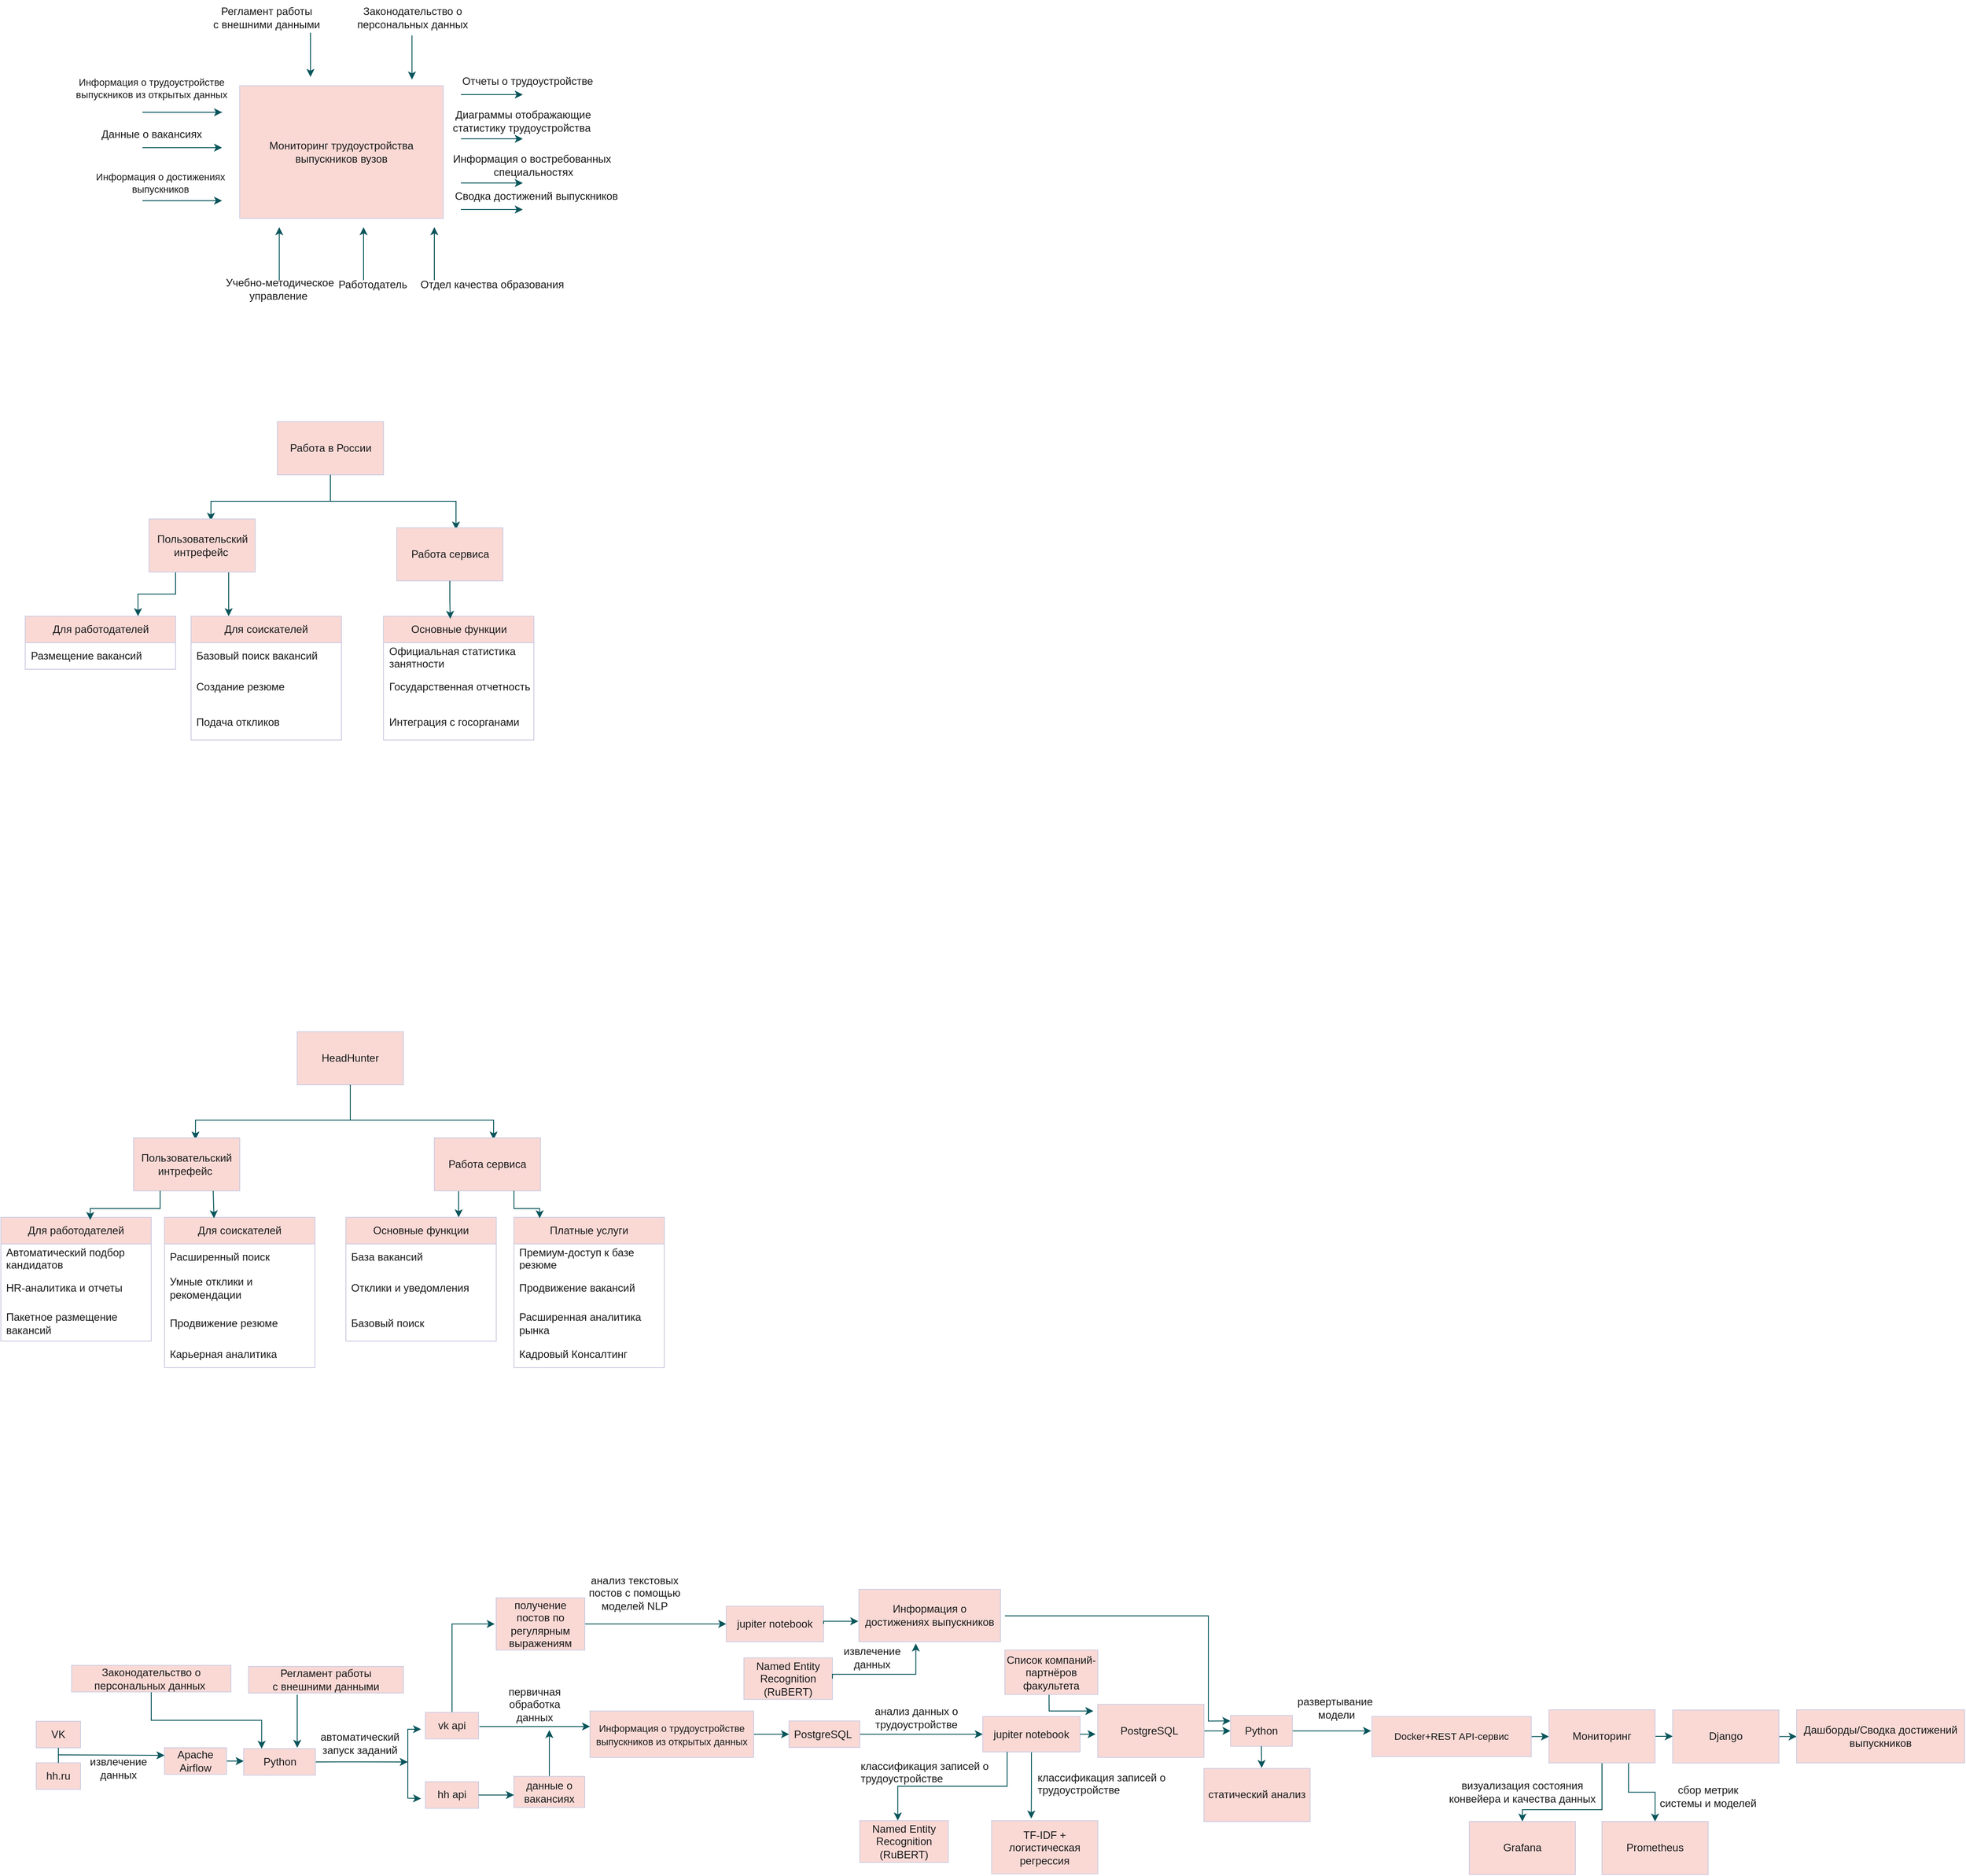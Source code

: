 <mxfile version="28.2.8">
  <diagram name="Страница — 1" id="dv0NK55W7ZsjXpyWqJk3">
    <mxGraphModel dx="2377" dy="1313" grid="1" gridSize="10" guides="1" tooltips="1" connect="1" arrows="1" fold="1" page="1" pageScale="1" pageWidth="1169" pageHeight="827" background="none" math="0" shadow="0">
      <root>
        <mxCell id="0" />
        <mxCell id="1" parent="0" />
        <mxCell id="zflB7PTUnPN3DkV5g48B-1" value="Мониторинг трудоустройства выпускников вузов" style="rounded=0;whiteSpace=wrap;html=1;labelBackgroundColor=none;fillColor=#FAD9D5;strokeColor=#D0CEE2;fontColor=#1A1A1A;" parent="1" vertex="1">
          <mxGeometry x="290" y="380" width="230" height="150" as="geometry" />
        </mxCell>
        <mxCell id="zflB7PTUnPN3DkV5g48B-2" value="" style="endArrow=classic;html=1;rounded=0;labelBackgroundColor=none;strokeColor=#09555B;fontColor=default;" parent="1" edge="1">
          <mxGeometry width="50" height="50" relative="1" as="geometry">
            <mxPoint x="270" y="410" as="sourcePoint" />
            <mxPoint x="270" y="410" as="targetPoint" />
            <Array as="points">
              <mxPoint x="180" y="410" />
              <mxPoint x="220" y="410" />
              <mxPoint x="270" y="410" />
            </Array>
          </mxGeometry>
        </mxCell>
        <mxCell id="zflB7PTUnPN3DkV5g48B-6" value="Информация о трудоустройстве &lt;br&gt;выпускников из открытых данных" style="edgeLabel;html=1;align=center;verticalAlign=middle;resizable=0;points=[];labelBackgroundColor=none;fontColor=#1A1A1A;" parent="zflB7PTUnPN3DkV5g48B-2" vertex="1" connectable="0">
          <mxGeometry x="0.4" y="2" relative="1" as="geometry">
            <mxPoint x="-26" y="-25" as="offset" />
          </mxGeometry>
        </mxCell>
        <mxCell id="zflB7PTUnPN3DkV5g48B-5" value="" style="endArrow=classic;html=1;rounded=0;labelBackgroundColor=none;strokeColor=#09555B;fontColor=default;" parent="1" edge="1">
          <mxGeometry width="50" height="50" relative="1" as="geometry">
            <mxPoint x="180" y="450" as="sourcePoint" />
            <mxPoint x="270" y="450" as="targetPoint" />
          </mxGeometry>
        </mxCell>
        <mxCell id="zflB7PTUnPN3DkV5g48B-7" value="Данные о вакансиях" style="text;html=1;align=center;verticalAlign=middle;resizable=0;points=[];autosize=1;strokeColor=none;fillColor=none;labelBackgroundColor=none;fontColor=#1A1A1A;" parent="1" vertex="1">
          <mxGeometry x="120" y="420" width="140" height="30" as="geometry" />
        </mxCell>
        <mxCell id="zflB7PTUnPN3DkV5g48B-8" value="" style="endArrow=classic;html=1;rounded=0;labelBackgroundColor=none;strokeColor=#09555B;fontColor=default;" parent="1" edge="1">
          <mxGeometry width="50" height="50" relative="1" as="geometry">
            <mxPoint x="180" y="510" as="sourcePoint" />
            <mxPoint x="270" y="510" as="targetPoint" />
            <Array as="points">
              <mxPoint x="240" y="510" />
            </Array>
          </mxGeometry>
        </mxCell>
        <mxCell id="zflB7PTUnPN3DkV5g48B-9" value="Информация о достижениях &lt;br&gt;выпускников" style="edgeLabel;html=1;align=center;verticalAlign=middle;resizable=0;points=[];labelBackgroundColor=none;fontColor=#1A1A1A;" parent="zflB7PTUnPN3DkV5g48B-8" vertex="1" connectable="0">
          <mxGeometry x="-0.517" relative="1" as="geometry">
            <mxPoint x="-2" y="-20" as="offset" />
          </mxGeometry>
        </mxCell>
        <mxCell id="zflB7PTUnPN3DkV5g48B-10" value="" style="endArrow=classic;html=1;rounded=0;labelBackgroundColor=none;strokeColor=#09555B;fontColor=default;" parent="1" edge="1">
          <mxGeometry width="50" height="50" relative="1" as="geometry">
            <mxPoint x="370" y="320" as="sourcePoint" />
            <mxPoint x="370" y="370" as="targetPoint" />
          </mxGeometry>
        </mxCell>
        <mxCell id="zflB7PTUnPN3DkV5g48B-11" value="Регламент работы &lt;br&gt;с внешними данными" style="text;html=1;align=center;verticalAlign=middle;resizable=0;points=[];autosize=1;strokeColor=none;fillColor=none;labelBackgroundColor=none;fontColor=#1A1A1A;" parent="1" vertex="1">
          <mxGeometry x="250" y="283" width="140" height="40" as="geometry" />
        </mxCell>
        <mxCell id="zflB7PTUnPN3DkV5g48B-12" value="" style="endArrow=classic;html=1;rounded=0;labelBackgroundColor=none;strokeColor=#09555B;fontColor=default;" parent="1" edge="1">
          <mxGeometry width="50" height="50" relative="1" as="geometry">
            <mxPoint x="484.71" y="323" as="sourcePoint" />
            <mxPoint x="484.71" y="373" as="targetPoint" />
          </mxGeometry>
        </mxCell>
        <mxCell id="zflB7PTUnPN3DkV5g48B-13" value="Законодательство о &lt;br&gt;персональных данных" style="text;html=1;align=center;verticalAlign=middle;resizable=0;points=[];autosize=1;strokeColor=none;fillColor=none;labelBackgroundColor=none;fontColor=#1A1A1A;" parent="1" vertex="1">
          <mxGeometry x="410" y="283" width="150" height="40" as="geometry" />
        </mxCell>
        <mxCell id="zflB7PTUnPN3DkV5g48B-15" value="Отчеты о трудоустройстве" style="text;html=1;align=center;verticalAlign=middle;resizable=0;points=[];autosize=1;strokeColor=none;fillColor=none;labelBackgroundColor=none;fontColor=#1A1A1A;" parent="1" vertex="1">
          <mxGeometry x="530" y="360" width="170" height="30" as="geometry" />
        </mxCell>
        <mxCell id="zflB7PTUnPN3DkV5g48B-16" value="" style="endArrow=classic;html=1;rounded=0;labelBackgroundColor=none;strokeColor=#09555B;fontColor=default;" parent="1" edge="1">
          <mxGeometry width="50" height="50" relative="1" as="geometry">
            <mxPoint x="540" y="440" as="sourcePoint" />
            <mxPoint x="610" y="440" as="targetPoint" />
          </mxGeometry>
        </mxCell>
        <mxCell id="zflB7PTUnPN3DkV5g48B-18" value="" style="endArrow=classic;html=1;rounded=0;labelBackgroundColor=none;strokeColor=#09555B;fontColor=default;" parent="1" edge="1">
          <mxGeometry width="50" height="50" relative="1" as="geometry">
            <mxPoint x="540" y="390" as="sourcePoint" />
            <mxPoint x="610" y="390" as="targetPoint" />
          </mxGeometry>
        </mxCell>
        <mxCell id="zflB7PTUnPN3DkV5g48B-17" value="Диаграммы отображающие &lt;br&gt;статистику трудоустройства&amp;nbsp;" style="text;html=1;align=center;verticalAlign=middle;resizable=0;points=[];autosize=1;strokeColor=none;fillColor=none;labelBackgroundColor=none;fontColor=#1A1A1A;" parent="1" vertex="1">
          <mxGeometry x="520" y="400" width="180" height="40" as="geometry" />
        </mxCell>
        <mxCell id="zflB7PTUnPN3DkV5g48B-19" value="" style="endArrow=classic;html=1;rounded=0;labelBackgroundColor=none;strokeColor=#09555B;fontColor=default;" parent="1" edge="1">
          <mxGeometry width="50" height="50" relative="1" as="geometry">
            <mxPoint x="540" y="490" as="sourcePoint" />
            <mxPoint x="610" y="490" as="targetPoint" />
          </mxGeometry>
        </mxCell>
        <mxCell id="zflB7PTUnPN3DkV5g48B-20" value="Информация о востребованных&lt;br&gt;&amp;nbsp;специальностях" style="text;html=1;align=center;verticalAlign=middle;resizable=0;points=[];autosize=1;strokeColor=none;fillColor=none;labelBackgroundColor=none;fontColor=#1A1A1A;" parent="1" vertex="1">
          <mxGeometry x="520" y="450" width="200" height="40" as="geometry" />
        </mxCell>
        <mxCell id="zflB7PTUnPN3DkV5g48B-21" value="" style="endArrow=classic;html=1;rounded=0;labelBackgroundColor=none;strokeColor=#09555B;fontColor=default;" parent="1" edge="1">
          <mxGeometry width="50" height="50" relative="1" as="geometry">
            <mxPoint x="540" y="520" as="sourcePoint" />
            <mxPoint x="610" y="520" as="targetPoint" />
          </mxGeometry>
        </mxCell>
        <mxCell id="zflB7PTUnPN3DkV5g48B-22" value="Сводка достижений выпускников" style="text;html=1;align=center;verticalAlign=middle;resizable=0;points=[];autosize=1;strokeColor=none;fillColor=none;labelBackgroundColor=none;fontColor=#1A1A1A;" parent="1" vertex="1">
          <mxGeometry x="520" y="490" width="210" height="30" as="geometry" />
        </mxCell>
        <mxCell id="zflB7PTUnPN3DkV5g48B-23" value="" style="endArrow=classic;html=1;rounded=0;labelBackgroundColor=none;strokeColor=#09555B;fontColor=default;" parent="1" edge="1">
          <mxGeometry width="50" height="50" relative="1" as="geometry">
            <mxPoint x="430" y="600" as="sourcePoint" />
            <mxPoint x="430" y="540" as="targetPoint" />
            <Array as="points">
              <mxPoint x="430" y="570" />
            </Array>
          </mxGeometry>
        </mxCell>
        <mxCell id="zflB7PTUnPN3DkV5g48B-24" value="Работодатель" style="text;html=1;align=center;verticalAlign=middle;resizable=0;points=[];autosize=1;strokeColor=none;fillColor=none;labelBackgroundColor=none;fontColor=#1A1A1A;" parent="1" vertex="1">
          <mxGeometry x="390" y="590" width="100" height="30" as="geometry" />
        </mxCell>
        <mxCell id="zflB7PTUnPN3DkV5g48B-25" value="" style="endArrow=classic;html=1;rounded=0;labelBackgroundColor=none;strokeColor=#09555B;fontColor=default;" parent="1" edge="1">
          <mxGeometry width="50" height="50" relative="1" as="geometry">
            <mxPoint x="510" y="600" as="sourcePoint" />
            <mxPoint x="510" y="540" as="targetPoint" />
          </mxGeometry>
        </mxCell>
        <mxCell id="zflB7PTUnPN3DkV5g48B-26" value="Отдел качества образования" style="text;html=1;align=center;verticalAlign=middle;resizable=0;points=[];autosize=1;strokeColor=none;fillColor=none;labelBackgroundColor=none;fontColor=#1A1A1A;" parent="1" vertex="1">
          <mxGeometry x="480" y="590" width="190" height="30" as="geometry" />
        </mxCell>
        <mxCell id="zflB7PTUnPN3DkV5g48B-27" value="" style="endArrow=classic;html=1;rounded=0;labelBackgroundColor=none;strokeColor=#09555B;fontColor=default;" parent="1" edge="1">
          <mxGeometry width="50" height="50" relative="1" as="geometry">
            <mxPoint x="334.71" y="600" as="sourcePoint" />
            <mxPoint x="334.71" y="540" as="targetPoint" />
          </mxGeometry>
        </mxCell>
        <mxCell id="zflB7PTUnPN3DkV5g48B-28" value="Учебно-методическое&lt;div&gt;управление&amp;nbsp;&lt;/div&gt;" style="text;html=1;align=center;verticalAlign=middle;resizable=0;points=[];autosize=1;strokeColor=none;fillColor=none;labelBackgroundColor=none;fontColor=#1A1A1A;" parent="1" vertex="1">
          <mxGeometry x="260" y="590" width="150" height="40" as="geometry" />
        </mxCell>
        <mxCell id="79PI4yfKBzl1K8A4nozr-1" value="Работа в России" style="rounded=0;whiteSpace=wrap;html=1;labelBackgroundColor=none;fillColor=#FAD9D5;strokeColor=#D0CEE2;fontColor=#1A1A1A;" parent="1" vertex="1">
          <mxGeometry x="332.5" y="760" width="120" height="60" as="geometry" />
        </mxCell>
        <mxCell id="79PI4yfKBzl1K8A4nozr-2" value="" style="endArrow=none;html=1;rounded=0;entryX=0.5;entryY=1;entryDx=0;entryDy=0;labelBackgroundColor=none;strokeColor=#09555B;fontColor=default;" parent="1" target="79PI4yfKBzl1K8A4nozr-1" edge="1">
          <mxGeometry width="50" height="50" relative="1" as="geometry">
            <mxPoint x="392.5" y="850" as="sourcePoint" />
            <mxPoint x="392" y="840" as="targetPoint" />
          </mxGeometry>
        </mxCell>
        <mxCell id="79PI4yfKBzl1K8A4nozr-3" value="" style="endArrow=classic;html=1;rounded=0;entryX=0.558;entryY=0.033;entryDx=0;entryDy=0;entryPerimeter=0;labelBackgroundColor=none;strokeColor=#09555B;fontColor=default;" parent="1" target="79PI4yfKBzl1K8A4nozr-6" edge="1">
          <mxGeometry width="50" height="50" relative="1" as="geometry">
            <mxPoint x="397.5" y="850" as="sourcePoint" />
            <mxPoint x="467.5" y="900" as="targetPoint" />
            <Array as="points">
              <mxPoint x="534.5" y="850" />
            </Array>
          </mxGeometry>
        </mxCell>
        <mxCell id="79PI4yfKBzl1K8A4nozr-4" value="" style="endArrow=classic;html=1;rounded=0;entryX=0.583;entryY=0.033;entryDx=0;entryDy=0;entryPerimeter=0;labelBackgroundColor=none;strokeColor=#09555B;fontColor=default;" parent="1" target="79PI4yfKBzl1K8A4nozr-5" edge="1">
          <mxGeometry width="50" height="50" relative="1" as="geometry">
            <mxPoint x="397.5" y="850" as="sourcePoint" />
            <mxPoint x="317.5" y="900" as="targetPoint" />
            <Array as="points">
              <mxPoint x="257.5" y="850" />
            </Array>
          </mxGeometry>
        </mxCell>
        <mxCell id="79PI4yfKBzl1K8A4nozr-124" style="edgeStyle=orthogonalEdgeStyle;rounded=0;orthogonalLoop=1;jettySize=auto;html=1;exitX=0.75;exitY=1;exitDx=0;exitDy=0;entryX=0.25;entryY=0;entryDx=0;entryDy=0;labelBackgroundColor=none;strokeColor=#09555B;fontColor=default;" parent="1" source="79PI4yfKBzl1K8A4nozr-5" target="79PI4yfKBzl1K8A4nozr-114" edge="1">
          <mxGeometry relative="1" as="geometry" />
        </mxCell>
        <mxCell id="79PI4yfKBzl1K8A4nozr-125" style="edgeStyle=orthogonalEdgeStyle;rounded=0;orthogonalLoop=1;jettySize=auto;html=1;exitX=0.25;exitY=1;exitDx=0;exitDy=0;entryX=0.75;entryY=0;entryDx=0;entryDy=0;labelBackgroundColor=none;strokeColor=#09555B;fontColor=default;" parent="1" source="79PI4yfKBzl1K8A4nozr-5" target="79PI4yfKBzl1K8A4nozr-110" edge="1">
          <mxGeometry relative="1" as="geometry" />
        </mxCell>
        <mxCell id="79PI4yfKBzl1K8A4nozr-5" value="Пользовательский интрефейс&amp;nbsp;" style="rounded=0;whiteSpace=wrap;html=1;labelBackgroundColor=none;fillColor=#FAD9D5;strokeColor=#D0CEE2;fontColor=#1A1A1A;" parent="1" vertex="1">
          <mxGeometry x="187.5" y="870" width="120" height="60" as="geometry" />
        </mxCell>
        <mxCell id="79PI4yfKBzl1K8A4nozr-6" value="Работа сервиса" style="rounded=0;whiteSpace=wrap;html=1;labelBackgroundColor=none;fillColor=#FAD9D5;strokeColor=#D0CEE2;fontColor=#1A1A1A;" parent="1" vertex="1">
          <mxGeometry x="467.5" y="880" width="120" height="60" as="geometry" />
        </mxCell>
        <mxCell id="79PI4yfKBzl1K8A4nozr-28" value="HeadHunter" style="rounded=0;whiteSpace=wrap;html=1;labelBackgroundColor=none;fillColor=#FAD9D5;strokeColor=#D0CEE2;fontColor=#1A1A1A;" parent="1" vertex="1">
          <mxGeometry x="355" y="1450" width="120" height="60" as="geometry" />
        </mxCell>
        <mxCell id="79PI4yfKBzl1K8A4nozr-29" value="" style="endArrow=none;html=1;rounded=0;entryX=0.5;entryY=1;entryDx=0;entryDy=0;labelBackgroundColor=none;strokeColor=#09555B;fontColor=default;" parent="1" target="79PI4yfKBzl1K8A4nozr-28" edge="1">
          <mxGeometry width="50" height="50" relative="1" as="geometry">
            <mxPoint x="415" y="1550" as="sourcePoint" />
            <mxPoint x="294.5" y="1540" as="targetPoint" />
          </mxGeometry>
        </mxCell>
        <mxCell id="79PI4yfKBzl1K8A4nozr-30" value="" style="endArrow=classic;html=1;rounded=0;entryX=0.558;entryY=0.033;entryDx=0;entryDy=0;entryPerimeter=0;labelBackgroundColor=none;strokeColor=#09555B;fontColor=default;" parent="1" target="79PI4yfKBzl1K8A4nozr-38" edge="1">
          <mxGeometry width="50" height="50" relative="1" as="geometry">
            <mxPoint x="300" y="1550" as="sourcePoint" />
            <mxPoint x="370" y="1600" as="targetPoint" />
            <Array as="points">
              <mxPoint x="577" y="1550" />
            </Array>
          </mxGeometry>
        </mxCell>
        <mxCell id="79PI4yfKBzl1K8A4nozr-31" value="" style="endArrow=classic;html=1;rounded=0;entryX=0.583;entryY=0.033;entryDx=0;entryDy=0;entryPerimeter=0;labelBackgroundColor=none;strokeColor=#09555B;fontColor=default;" parent="1" target="79PI4yfKBzl1K8A4nozr-34" edge="1">
          <mxGeometry width="50" height="50" relative="1" as="geometry">
            <mxPoint x="300" y="1550" as="sourcePoint" />
            <mxPoint x="220" y="1600" as="targetPoint" />
            <Array as="points">
              <mxPoint x="240" y="1550" />
            </Array>
          </mxGeometry>
        </mxCell>
        <mxCell id="79PI4yfKBzl1K8A4nozr-34" value="Пользовательский интрефейс&amp;nbsp;" style="rounded=0;whiteSpace=wrap;html=1;labelBackgroundColor=none;fillColor=#FAD9D5;strokeColor=#D0CEE2;fontColor=#1A1A1A;" parent="1" vertex="1">
          <mxGeometry x="170" y="1570" width="120" height="60" as="geometry" />
        </mxCell>
        <mxCell id="79PI4yfKBzl1K8A4nozr-106" style="edgeStyle=orthogonalEdgeStyle;rounded=0;orthogonalLoop=1;jettySize=auto;html=1;exitX=0.25;exitY=1;exitDx=0;exitDy=0;entryX=0.75;entryY=0;entryDx=0;entryDy=0;labelBackgroundColor=none;strokeColor=#09555B;fontColor=default;" parent="1" source="79PI4yfKBzl1K8A4nozr-38" target="79PI4yfKBzl1K8A4nozr-97" edge="1">
          <mxGeometry relative="1" as="geometry" />
        </mxCell>
        <mxCell id="79PI4yfKBzl1K8A4nozr-38" value="Работа сервиса" style="rounded=0;whiteSpace=wrap;html=1;labelBackgroundColor=none;fillColor=#FAD9D5;strokeColor=#D0CEE2;fontColor=#1A1A1A;" parent="1" vertex="1">
          <mxGeometry x="510" y="1570" width="120" height="60" as="geometry" />
        </mxCell>
        <mxCell id="79PI4yfKBzl1K8A4nozr-81" value="Для работодателей" style="swimlane;fontStyle=0;childLayout=stackLayout;horizontal=1;startSize=30;horizontalStack=0;resizeParent=1;resizeParentMax=0;resizeLast=0;collapsible=1;marginBottom=0;whiteSpace=wrap;html=1;labelBackgroundColor=none;fillColor=#FAD9D5;strokeColor=#D0CEE2;fontColor=#1A1A1A;" parent="1" vertex="1">
          <mxGeometry x="20" y="1660" width="170" height="140" as="geometry">
            <mxRectangle x="-10" y="1490" width="150" height="30" as="alternateBounds" />
          </mxGeometry>
        </mxCell>
        <mxCell id="79PI4yfKBzl1K8A4nozr-82" value="&lt;span style=&quot;text-align: center;&quot;&gt;Автоматический подбор кандидатов&lt;/span&gt;" style="text;strokeColor=none;fillColor=none;align=left;verticalAlign=middle;spacingLeft=4;spacingRight=4;overflow=hidden;points=[[0,0.5],[1,0.5]];portConstraint=eastwest;rotatable=0;whiteSpace=wrap;html=1;labelBackgroundColor=none;fontColor=#1A1A1A;" parent="79PI4yfKBzl1K8A4nozr-81" vertex="1">
          <mxGeometry y="30" width="170" height="30" as="geometry" />
        </mxCell>
        <mxCell id="79PI4yfKBzl1K8A4nozr-83" value="&lt;span style=&quot;text-align: center;&quot;&gt;HR-аналитика и отчеты&lt;/span&gt;" style="text;strokeColor=none;fillColor=none;align=left;verticalAlign=middle;spacingLeft=4;spacingRight=4;overflow=hidden;points=[[0,0.5],[1,0.5]];portConstraint=eastwest;rotatable=0;whiteSpace=wrap;html=1;labelBackgroundColor=none;fontColor=#1A1A1A;" parent="79PI4yfKBzl1K8A4nozr-81" vertex="1">
          <mxGeometry y="60" width="170" height="40" as="geometry" />
        </mxCell>
        <mxCell id="79PI4yfKBzl1K8A4nozr-84" value="&lt;span style=&quot;text-align: center;&quot;&gt;Пакетное размещение вакансий&lt;/span&gt;" style="text;strokeColor=none;fillColor=none;align=left;verticalAlign=middle;spacingLeft=4;spacingRight=4;overflow=hidden;points=[[0,0.5],[1,0.5]];portConstraint=eastwest;rotatable=0;whiteSpace=wrap;html=1;labelBackgroundColor=none;fontColor=#1A1A1A;" parent="79PI4yfKBzl1K8A4nozr-81" vertex="1">
          <mxGeometry y="100" width="170" height="40" as="geometry" />
        </mxCell>
        <mxCell id="79PI4yfKBzl1K8A4nozr-90" value="Для соискателей" style="swimlane;fontStyle=0;childLayout=stackLayout;horizontal=1;startSize=30;horizontalStack=0;resizeParent=1;resizeParentMax=0;resizeLast=0;collapsible=1;marginBottom=0;whiteSpace=wrap;html=1;labelBackgroundColor=none;fillColor=#FAD9D5;strokeColor=#D0CEE2;fontColor=#1A1A1A;" parent="1" vertex="1">
          <mxGeometry x="205" y="1660" width="170" height="170" as="geometry">
            <mxRectangle x="-10" y="1490" width="150" height="30" as="alternateBounds" />
          </mxGeometry>
        </mxCell>
        <mxCell id="79PI4yfKBzl1K8A4nozr-91" value="&lt;span style=&quot;text-align: center;&quot;&gt;Расширенный поиск&lt;/span&gt;" style="text;strokeColor=none;fillColor=none;align=left;verticalAlign=middle;spacingLeft=4;spacingRight=4;overflow=hidden;points=[[0,0.5],[1,0.5]];portConstraint=eastwest;rotatable=0;whiteSpace=wrap;html=1;labelBackgroundColor=none;fontColor=#1A1A1A;" parent="79PI4yfKBzl1K8A4nozr-90" vertex="1">
          <mxGeometry y="30" width="170" height="30" as="geometry" />
        </mxCell>
        <mxCell id="79PI4yfKBzl1K8A4nozr-92" value="&lt;span style=&quot;text-align: center;&quot;&gt;Умные отклики и рекомендации&lt;/span&gt;" style="text;strokeColor=none;fillColor=none;align=left;verticalAlign=middle;spacingLeft=4;spacingRight=4;overflow=hidden;points=[[0,0.5],[1,0.5]];portConstraint=eastwest;rotatable=0;whiteSpace=wrap;html=1;labelBackgroundColor=none;fontColor=#1A1A1A;" parent="79PI4yfKBzl1K8A4nozr-90" vertex="1">
          <mxGeometry y="60" width="170" height="40" as="geometry" />
        </mxCell>
        <mxCell id="79PI4yfKBzl1K8A4nozr-93" value="&lt;span style=&quot;text-align: center;&quot;&gt;Продвижение резюме&lt;/span&gt;" style="text;strokeColor=none;fillColor=none;align=left;verticalAlign=middle;spacingLeft=4;spacingRight=4;overflow=hidden;points=[[0,0.5],[1,0.5]];portConstraint=eastwest;rotatable=0;whiteSpace=wrap;html=1;labelBackgroundColor=none;fontColor=#1A1A1A;" parent="79PI4yfKBzl1K8A4nozr-90" vertex="1">
          <mxGeometry y="100" width="170" height="40" as="geometry" />
        </mxCell>
        <mxCell id="79PI4yfKBzl1K8A4nozr-94" value="&lt;span style=&quot;text-align: center;&quot;&gt;Карьерная аналитика&lt;/span&gt;" style="text;strokeColor=none;fillColor=none;align=left;verticalAlign=middle;spacingLeft=4;spacingRight=4;overflow=hidden;points=[[0,0.5],[1,0.5]];portConstraint=eastwest;rotatable=0;whiteSpace=wrap;html=1;labelBackgroundColor=none;fontColor=#1A1A1A;" parent="79PI4yfKBzl1K8A4nozr-90" vertex="1">
          <mxGeometry y="140" width="170" height="30" as="geometry" />
        </mxCell>
        <mxCell id="79PI4yfKBzl1K8A4nozr-97" value="Основные функции" style="swimlane;fontStyle=0;childLayout=stackLayout;horizontal=1;startSize=30;horizontalStack=0;resizeParent=1;resizeParentMax=0;resizeLast=0;collapsible=1;marginBottom=0;whiteSpace=wrap;html=1;labelBackgroundColor=none;fillColor=#FAD9D5;strokeColor=#D0CEE2;fontColor=#1A1A1A;" parent="1" vertex="1">
          <mxGeometry x="410" y="1660" width="170" height="140" as="geometry">
            <mxRectangle x="-10" y="1490" width="150" height="30" as="alternateBounds" />
          </mxGeometry>
        </mxCell>
        <mxCell id="79PI4yfKBzl1K8A4nozr-98" value="&lt;span style=&quot;text-align: center;&quot;&gt;База вакансий&lt;/span&gt;" style="text;strokeColor=none;fillColor=none;align=left;verticalAlign=middle;spacingLeft=4;spacingRight=4;overflow=hidden;points=[[0,0.5],[1,0.5]];portConstraint=eastwest;rotatable=0;whiteSpace=wrap;html=1;labelBackgroundColor=none;fontColor=#1A1A1A;" parent="79PI4yfKBzl1K8A4nozr-97" vertex="1">
          <mxGeometry y="30" width="170" height="30" as="geometry" />
        </mxCell>
        <mxCell id="79PI4yfKBzl1K8A4nozr-99" value="&lt;span style=&quot;text-align: center;&quot;&gt;Отклики и уведомления&amp;nbsp;&lt;/span&gt;" style="text;strokeColor=none;fillColor=none;align=left;verticalAlign=middle;spacingLeft=4;spacingRight=4;overflow=hidden;points=[[0,0.5],[1,0.5]];portConstraint=eastwest;rotatable=0;whiteSpace=wrap;html=1;labelBackgroundColor=none;fontColor=#1A1A1A;" parent="79PI4yfKBzl1K8A4nozr-97" vertex="1">
          <mxGeometry y="60" width="170" height="40" as="geometry" />
        </mxCell>
        <mxCell id="79PI4yfKBzl1K8A4nozr-100" value="&lt;span style=&quot;text-align: center;&quot;&gt;Базовый поиск&lt;/span&gt;" style="text;strokeColor=none;fillColor=none;align=left;verticalAlign=middle;spacingLeft=4;spacingRight=4;overflow=hidden;points=[[0,0.5],[1,0.5]];portConstraint=eastwest;rotatable=0;whiteSpace=wrap;html=1;labelBackgroundColor=none;fontColor=#1A1A1A;" parent="79PI4yfKBzl1K8A4nozr-97" vertex="1">
          <mxGeometry y="100" width="170" height="40" as="geometry" />
        </mxCell>
        <mxCell id="79PI4yfKBzl1K8A4nozr-101" value="Платные услуги" style="swimlane;fontStyle=0;childLayout=stackLayout;horizontal=1;startSize=30;horizontalStack=0;resizeParent=1;resizeParentMax=0;resizeLast=0;collapsible=1;marginBottom=0;whiteSpace=wrap;html=1;labelBackgroundColor=none;fillColor=#FAD9D5;strokeColor=#D0CEE2;fontColor=#1A1A1A;" parent="1" vertex="1">
          <mxGeometry x="600" y="1660" width="170" height="170" as="geometry">
            <mxRectangle x="-10" y="1490" width="150" height="30" as="alternateBounds" />
          </mxGeometry>
        </mxCell>
        <mxCell id="79PI4yfKBzl1K8A4nozr-102" value="&lt;span style=&quot;text-align: center;&quot;&gt;Премиум-доступ к базе резюме&lt;/span&gt;" style="text;strokeColor=none;fillColor=none;align=left;verticalAlign=middle;spacingLeft=4;spacingRight=4;overflow=hidden;points=[[0,0.5],[1,0.5]];portConstraint=eastwest;rotatable=0;whiteSpace=wrap;html=1;labelBackgroundColor=none;fontColor=#1A1A1A;" parent="79PI4yfKBzl1K8A4nozr-101" vertex="1">
          <mxGeometry y="30" width="170" height="30" as="geometry" />
        </mxCell>
        <mxCell id="79PI4yfKBzl1K8A4nozr-103" value="&lt;span style=&quot;text-align: center;&quot;&gt;Продвижение вакансий&lt;/span&gt;" style="text;strokeColor=none;fillColor=none;align=left;verticalAlign=middle;spacingLeft=4;spacingRight=4;overflow=hidden;points=[[0,0.5],[1,0.5]];portConstraint=eastwest;rotatable=0;whiteSpace=wrap;html=1;labelBackgroundColor=none;fontColor=#1A1A1A;" parent="79PI4yfKBzl1K8A4nozr-101" vertex="1">
          <mxGeometry y="60" width="170" height="40" as="geometry" />
        </mxCell>
        <mxCell id="79PI4yfKBzl1K8A4nozr-104" value="&lt;span style=&quot;text-align: center;&quot;&gt;Расширенная аналитика рынка&lt;/span&gt;" style="text;strokeColor=none;fillColor=none;align=left;verticalAlign=middle;spacingLeft=4;spacingRight=4;overflow=hidden;points=[[0,0.5],[1,0.5]];portConstraint=eastwest;rotatable=0;whiteSpace=wrap;html=1;labelBackgroundColor=none;fontColor=#1A1A1A;" parent="79PI4yfKBzl1K8A4nozr-101" vertex="1">
          <mxGeometry y="100" width="170" height="40" as="geometry" />
        </mxCell>
        <mxCell id="79PI4yfKBzl1K8A4nozr-105" value="&lt;span style=&quot;text-align: center;&quot;&gt;Кадровый Консалтинг&lt;/span&gt;" style="text;strokeColor=none;fillColor=none;align=left;verticalAlign=middle;spacingLeft=4;spacingRight=4;overflow=hidden;points=[[0,0.5],[1,0.5]];portConstraint=eastwest;rotatable=0;whiteSpace=wrap;html=1;labelBackgroundColor=none;fontColor=#1A1A1A;" parent="79PI4yfKBzl1K8A4nozr-101" vertex="1">
          <mxGeometry y="140" width="170" height="30" as="geometry" />
        </mxCell>
        <mxCell id="79PI4yfKBzl1K8A4nozr-107" style="edgeStyle=orthogonalEdgeStyle;rounded=0;orthogonalLoop=1;jettySize=auto;html=1;exitX=0.75;exitY=1;exitDx=0;exitDy=0;entryX=0.171;entryY=0.006;entryDx=0;entryDy=0;entryPerimeter=0;labelBackgroundColor=none;strokeColor=#09555B;fontColor=default;" parent="1" source="79PI4yfKBzl1K8A4nozr-38" target="79PI4yfKBzl1K8A4nozr-101" edge="1">
          <mxGeometry relative="1" as="geometry" />
        </mxCell>
        <mxCell id="79PI4yfKBzl1K8A4nozr-108" style="edgeStyle=orthogonalEdgeStyle;rounded=0;orthogonalLoop=1;jettySize=auto;html=1;exitX=0.25;exitY=1;exitDx=0;exitDy=0;entryX=0.594;entryY=0.021;entryDx=0;entryDy=0;entryPerimeter=0;labelBackgroundColor=none;strokeColor=#09555B;fontColor=default;" parent="1" source="79PI4yfKBzl1K8A4nozr-34" target="79PI4yfKBzl1K8A4nozr-81" edge="1">
          <mxGeometry relative="1" as="geometry">
            <Array as="points">
              <mxPoint x="200" y="1650" />
              <mxPoint x="121" y="1650" />
            </Array>
          </mxGeometry>
        </mxCell>
        <mxCell id="79PI4yfKBzl1K8A4nozr-109" style="edgeStyle=orthogonalEdgeStyle;rounded=0;orthogonalLoop=1;jettySize=auto;html=1;exitX=0.75;exitY=1;exitDx=0;exitDy=0;entryX=0.329;entryY=0.006;entryDx=0;entryDy=0;entryPerimeter=0;labelBackgroundColor=none;strokeColor=#09555B;fontColor=default;" parent="1" source="79PI4yfKBzl1K8A4nozr-34" target="79PI4yfKBzl1K8A4nozr-90" edge="1">
          <mxGeometry relative="1" as="geometry" />
        </mxCell>
        <mxCell id="79PI4yfKBzl1K8A4nozr-110" value="Для работодателей" style="swimlane;fontStyle=0;childLayout=stackLayout;horizontal=1;startSize=30;horizontalStack=0;resizeParent=1;resizeParentMax=0;resizeLast=0;collapsible=1;marginBottom=0;whiteSpace=wrap;html=1;labelBackgroundColor=none;fillColor=#FAD9D5;strokeColor=#D0CEE2;fontColor=#1A1A1A;" parent="1" vertex="1">
          <mxGeometry x="47.5" y="980" width="170" height="60" as="geometry">
            <mxRectangle x="-10" y="1490" width="150" height="30" as="alternateBounds" />
          </mxGeometry>
        </mxCell>
        <mxCell id="79PI4yfKBzl1K8A4nozr-111" value="&lt;span style=&quot;text-align: center;&quot;&gt;Размещение вакансий&lt;/span&gt;" style="text;strokeColor=none;fillColor=none;align=left;verticalAlign=middle;spacingLeft=4;spacingRight=4;overflow=hidden;points=[[0,0.5],[1,0.5]];portConstraint=eastwest;rotatable=0;whiteSpace=wrap;html=1;labelBackgroundColor=none;fontColor=#1A1A1A;" parent="79PI4yfKBzl1K8A4nozr-110" vertex="1">
          <mxGeometry y="30" width="170" height="30" as="geometry" />
        </mxCell>
        <mxCell id="79PI4yfKBzl1K8A4nozr-114" value="Для соискателей" style="swimlane;fontStyle=0;childLayout=stackLayout;horizontal=1;startSize=30;horizontalStack=0;resizeParent=1;resizeParentMax=0;resizeLast=0;collapsible=1;marginBottom=0;whiteSpace=wrap;html=1;labelBackgroundColor=none;fillColor=#FAD9D5;strokeColor=#D0CEE2;fontColor=#1A1A1A;" parent="1" vertex="1">
          <mxGeometry x="235" y="980" width="170" height="140" as="geometry">
            <mxRectangle x="-10" y="1490" width="150" height="30" as="alternateBounds" />
          </mxGeometry>
        </mxCell>
        <mxCell id="79PI4yfKBzl1K8A4nozr-115" value="&lt;span style=&quot;text-align: center;&quot;&gt;Базовый поиск вакансий&lt;/span&gt;" style="text;strokeColor=none;fillColor=none;align=left;verticalAlign=middle;spacingLeft=4;spacingRight=4;overflow=hidden;points=[[0,0.5],[1,0.5]];portConstraint=eastwest;rotatable=0;whiteSpace=wrap;html=1;labelBackgroundColor=none;fontColor=#1A1A1A;" parent="79PI4yfKBzl1K8A4nozr-114" vertex="1">
          <mxGeometry y="30" width="170" height="30" as="geometry" />
        </mxCell>
        <mxCell id="79PI4yfKBzl1K8A4nozr-116" value="&lt;span style=&quot;text-align: center;&quot;&gt;Создание резюме&lt;/span&gt;" style="text;strokeColor=none;fillColor=none;align=left;verticalAlign=middle;spacingLeft=4;spacingRight=4;overflow=hidden;points=[[0,0.5],[1,0.5]];portConstraint=eastwest;rotatable=0;whiteSpace=wrap;html=1;labelBackgroundColor=none;fontColor=#1A1A1A;" parent="79PI4yfKBzl1K8A4nozr-114" vertex="1">
          <mxGeometry y="60" width="170" height="40" as="geometry" />
        </mxCell>
        <mxCell id="79PI4yfKBzl1K8A4nozr-117" value="&lt;span style=&quot;text-align: center;&quot;&gt;Подача откликов&lt;/span&gt;" style="text;strokeColor=none;fillColor=none;align=left;verticalAlign=middle;spacingLeft=4;spacingRight=4;overflow=hidden;points=[[0,0.5],[1,0.5]];portConstraint=eastwest;rotatable=0;whiteSpace=wrap;html=1;labelBackgroundColor=none;fontColor=#1A1A1A;" parent="79PI4yfKBzl1K8A4nozr-114" vertex="1">
          <mxGeometry y="100" width="170" height="40" as="geometry" />
        </mxCell>
        <mxCell id="79PI4yfKBzl1K8A4nozr-118" value="Основные функции" style="swimlane;fontStyle=0;childLayout=stackLayout;horizontal=1;startSize=30;horizontalStack=0;resizeParent=1;resizeParentMax=0;resizeLast=0;collapsible=1;marginBottom=0;whiteSpace=wrap;html=1;labelBackgroundColor=none;fillColor=#FAD9D5;strokeColor=#D0CEE2;fontColor=#1A1A1A;" parent="1" vertex="1">
          <mxGeometry x="452.5" y="980" width="170" height="140" as="geometry">
            <mxRectangle x="-10" y="1490" width="150" height="30" as="alternateBounds" />
          </mxGeometry>
        </mxCell>
        <mxCell id="79PI4yfKBzl1K8A4nozr-119" value="&lt;span style=&quot;text-align: center;&quot;&gt;Официальная статистика занятности&lt;/span&gt;" style="text;strokeColor=none;fillColor=none;align=left;verticalAlign=middle;spacingLeft=4;spacingRight=4;overflow=hidden;points=[[0,0.5],[1,0.5]];portConstraint=eastwest;rotatable=0;whiteSpace=wrap;html=1;labelBackgroundColor=none;fontColor=#1A1A1A;" parent="79PI4yfKBzl1K8A4nozr-118" vertex="1">
          <mxGeometry y="30" width="170" height="30" as="geometry" />
        </mxCell>
        <mxCell id="79PI4yfKBzl1K8A4nozr-120" value="&lt;span style=&quot;text-align: center;&quot;&gt;Государственная отчетность&lt;/span&gt;" style="text;strokeColor=none;fillColor=none;align=left;verticalAlign=middle;spacingLeft=4;spacingRight=4;overflow=hidden;points=[[0,0.5],[1,0.5]];portConstraint=eastwest;rotatable=0;whiteSpace=wrap;html=1;labelBackgroundColor=none;fontColor=#1A1A1A;" parent="79PI4yfKBzl1K8A4nozr-118" vertex="1">
          <mxGeometry y="60" width="170" height="40" as="geometry" />
        </mxCell>
        <mxCell id="79PI4yfKBzl1K8A4nozr-121" value="&lt;span style=&quot;text-align: center;&quot;&gt;Интеграция с госорганами&lt;/span&gt;" style="text;strokeColor=none;fillColor=none;align=left;verticalAlign=middle;spacingLeft=4;spacingRight=4;overflow=hidden;points=[[0,0.5],[1,0.5]];portConstraint=eastwest;rotatable=0;whiteSpace=wrap;html=1;labelBackgroundColor=none;fontColor=#1A1A1A;" parent="79PI4yfKBzl1K8A4nozr-118" vertex="1">
          <mxGeometry y="100" width="170" height="40" as="geometry" />
        </mxCell>
        <mxCell id="79PI4yfKBzl1K8A4nozr-123" style="edgeStyle=orthogonalEdgeStyle;rounded=0;orthogonalLoop=1;jettySize=auto;html=1;exitX=0.5;exitY=1;exitDx=0;exitDy=0;entryX=0.444;entryY=0.021;entryDx=0;entryDy=0;entryPerimeter=0;labelBackgroundColor=none;strokeColor=#09555B;fontColor=default;" parent="1" source="79PI4yfKBzl1K8A4nozr-6" target="79PI4yfKBzl1K8A4nozr-118" edge="1">
          <mxGeometry relative="1" as="geometry" />
        </mxCell>
        <mxCell id="p59Hhnw_d2E59lO0XhZK-53" value="VK" style="rounded=0;whiteSpace=wrap;html=1;labelBackgroundColor=none;fillColor=#FAD9D5;strokeColor=#D0CEE2;fontColor=#1A1A1A;" parent="1" vertex="1">
          <mxGeometry x="60" y="2230" width="50" height="30" as="geometry" />
        </mxCell>
        <mxCell id="p59Hhnw_d2E59lO0XhZK-56" value="hh.ru" style="rounded=0;whiteSpace=wrap;html=1;labelBackgroundColor=none;fillColor=#FAD9D5;strokeColor=#D0CEE2;fontColor=#1A1A1A;" parent="1" vertex="1">
          <mxGeometry x="60" y="2277" width="50" height="30" as="geometry" />
        </mxCell>
        <mxCell id="zMBURMLgjqiMnKHPd4lG-5" style="edgeStyle=orthogonalEdgeStyle;rounded=0;orthogonalLoop=1;jettySize=auto;html=1;labelBackgroundColor=none;strokeColor=#09555B;fontColor=default;" parent="1" target="zMBURMLgjqiMnKHPd4lG-12" edge="1">
          <mxGeometry relative="1" as="geometry">
            <mxPoint x="631" y="2235.88" as="targetPoint" />
            <mxPoint x="561" y="2235.88" as="sourcePoint" />
            <Array as="points">
              <mxPoint x="651" y="2235.88" />
              <mxPoint x="651" y="2235.88" />
            </Array>
          </mxGeometry>
        </mxCell>
        <mxCell id="zMBURMLgjqiMnKHPd4lG-67" style="edgeStyle=orthogonalEdgeStyle;rounded=0;orthogonalLoop=1;jettySize=auto;html=1;exitX=0.5;exitY=0;exitDx=0;exitDy=0;entryX=-0.017;entryY=0.501;entryDx=0;entryDy=0;entryPerimeter=0;labelBackgroundColor=none;strokeColor=#09555B;fontColor=default;" parent="1" target="zMBURMLgjqiMnKHPd4lG-20" edge="1">
          <mxGeometry relative="1" as="geometry">
            <mxPoint x="563.5" y="2104.109" as="targetPoint" />
            <mxPoint x="530" y="2223.51" as="sourcePoint" />
            <Array as="points">
              <mxPoint x="530" y="2120" />
            </Array>
          </mxGeometry>
        </mxCell>
        <mxCell id="zMBURMLgjqiMnKHPd4lG-1" value="vk api" style="rounded=0;whiteSpace=wrap;html=1;labelBackgroundColor=none;fillColor=#FAD9D5;strokeColor=#D0CEE2;fontColor=#1A1A1A;" parent="1" vertex="1">
          <mxGeometry x="500" y="2219.88" width="60" height="30" as="geometry" />
        </mxCell>
        <mxCell id="zMBURMLgjqiMnKHPd4lG-3" value="извлечение данных" style="text;html=1;whiteSpace=wrap;strokeColor=none;fillColor=none;align=center;verticalAlign=middle;rounded=0;labelBackgroundColor=none;fontColor=#1A1A1A;" parent="1" vertex="1">
          <mxGeometry x="122.5" y="2268" width="60" height="30" as="geometry" />
        </mxCell>
        <mxCell id="zMBURMLgjqiMnKHPd4lG-4" value="hh api" style="rounded=0;whiteSpace=wrap;html=1;labelBackgroundColor=none;fillColor=#FAD9D5;strokeColor=#D0CEE2;fontColor=#1A1A1A;" parent="1" vertex="1">
          <mxGeometry x="500" y="2298.38" width="60" height="30" as="geometry" />
        </mxCell>
        <mxCell id="zMBURMLgjqiMnKHPd4lG-73" style="edgeStyle=orthogonalEdgeStyle;rounded=0;orthogonalLoop=1;jettySize=auto;html=1;exitX=1;exitY=0.5;exitDx=0;exitDy=0;labelBackgroundColor=none;strokeColor=#09555B;fontColor=default;" parent="1" source="zMBURMLgjqiMnKHPd4lG-6" target="zMBURMLgjqiMnKHPd4lG-72" edge="1">
          <mxGeometry relative="1" as="geometry" />
        </mxCell>
        <mxCell id="zMBURMLgjqiMnKHPd4lG-6" value="&lt;p data-pm-slice=&quot;1 1 []&quot;&gt;PostgreSQL&amp;nbsp;&lt;/p&gt;" style="rounded=0;whiteSpace=wrap;html=1;labelBackgroundColor=none;fillColor=#FAD9D5;strokeColor=#D0CEE2;fontColor=#1A1A1A;" parent="1" vertex="1">
          <mxGeometry x="911" y="2229.63" width="80" height="30" as="geometry" />
        </mxCell>
        <mxCell id="zMBURMLgjqiMnKHPd4lG-8" value="первичная обработка данных" style="text;html=1;whiteSpace=wrap;strokeColor=none;fillColor=none;align=center;verticalAlign=middle;rounded=0;labelBackgroundColor=none;fontColor=#1A1A1A;" parent="1" vertex="1">
          <mxGeometry x="586" y="2190.88" width="75" height="40" as="geometry" />
        </mxCell>
        <mxCell id="zMBURMLgjqiMnKHPd4lG-71" style="edgeStyle=orthogonalEdgeStyle;rounded=0;orthogonalLoop=1;jettySize=auto;html=1;labelBackgroundColor=none;strokeColor=#09555B;fontColor=default;" parent="1" source="zMBURMLgjqiMnKHPd4lG-11" edge="1">
          <mxGeometry relative="1" as="geometry">
            <mxPoint x="640" y="2239.88" as="targetPoint" />
          </mxGeometry>
        </mxCell>
        <mxCell id="zMBURMLgjqiMnKHPd4lG-11" value="данные о вакансиях" style="rounded=0;whiteSpace=wrap;html=1;labelBackgroundColor=none;fillColor=#FAD9D5;strokeColor=#D0CEE2;fontColor=#1A1A1A;" parent="1" vertex="1">
          <mxGeometry x="600" y="2292.38" width="80" height="35" as="geometry" />
        </mxCell>
        <mxCell id="zMBURMLgjqiMnKHPd4lG-16" style="edgeStyle=orthogonalEdgeStyle;rounded=0;orthogonalLoop=1;jettySize=auto;html=1;exitX=1;exitY=0.5;exitDx=0;exitDy=0;entryX=0;entryY=0.5;entryDx=0;entryDy=0;labelBackgroundColor=none;strokeColor=#09555B;fontColor=default;" parent="1" source="zMBURMLgjqiMnKHPd4lG-12" target="zMBURMLgjqiMnKHPd4lG-6" edge="1">
          <mxGeometry relative="1" as="geometry" />
        </mxCell>
        <mxCell id="zMBURMLgjqiMnKHPd4lG-12" value="&lt;div&gt;&lt;span style=&quot;font-size: 11px; text-wrap-mode: nowrap;&quot;&gt;Информация о трудоустройстве&lt;/span&gt;&lt;/div&gt;&lt;div&gt;&lt;span style=&quot;font-size: 11px; text-wrap-mode: nowrap;&quot;&gt;выпускников из открытых данных&lt;/span&gt;&lt;/div&gt;" style="rounded=0;whiteSpace=wrap;html=1;labelBackgroundColor=none;fillColor=#FAD9D5;strokeColor=#D0CEE2;fontColor=#1A1A1A;" parent="1" vertex="1">
          <mxGeometry x="686" y="2218.38" width="185" height="52.5" as="geometry" />
        </mxCell>
        <mxCell id="zMBURMLgjqiMnKHPd4lG-128" style="edgeStyle=orthogonalEdgeStyle;rounded=0;orthogonalLoop=1;jettySize=auto;html=1;exitX=0.475;exitY=1.008;exitDx=0;exitDy=0;exitPerimeter=0;labelBackgroundColor=none;strokeColor=#09555B;fontColor=default;" parent="1" source="zMBURMLgjqiMnKHPd4lG-19" edge="1">
          <mxGeometry relative="1" as="geometry">
            <mxPoint x="1255" y="2218.38" as="targetPoint" />
            <mxPoint x="1207.5" y="2205.13" as="sourcePoint" />
            <Array as="points">
              <mxPoint x="1205" y="2204.88" />
              <mxPoint x="1205" y="2204.88" />
              <mxPoint x="1205" y="2218.88" />
            </Array>
          </mxGeometry>
        </mxCell>
        <mxCell id="zMBURMLgjqiMnKHPd4lG-19" value="Список компаний-партнёров факультета" style="rounded=0;whiteSpace=wrap;html=1;labelBackgroundColor=none;fillColor=#FAD9D5;strokeColor=#D0CEE2;fontColor=#1A1A1A;" parent="1" vertex="1">
          <mxGeometry x="1155" y="2149.38" width="105" height="50.25" as="geometry" />
        </mxCell>
        <mxCell id="zMBURMLgjqiMnKHPd4lG-23" style="edgeStyle=orthogonalEdgeStyle;rounded=0;orthogonalLoop=1;jettySize=auto;html=1;exitX=1;exitY=0.5;exitDx=0;exitDy=0;labelBackgroundColor=none;strokeColor=#09555B;fontColor=default;" parent="1" source="zMBURMLgjqiMnKHPd4lG-20" target="zMBURMLgjqiMnKHPd4lG-25" edge="1">
          <mxGeometry relative="1" as="geometry">
            <mxPoint x="831" y="2130.88" as="targetPoint" />
            <Array as="points">
              <mxPoint x="945" y="2120" />
            </Array>
          </mxGeometry>
        </mxCell>
        <mxCell id="zMBURMLgjqiMnKHPd4lG-20" value="получение постов по регулярным выражениям" style="rounded=0;whiteSpace=wrap;html=1;labelBackgroundColor=none;fillColor=#FAD9D5;strokeColor=#D0CEE2;fontColor=#1A1A1A;" parent="1" vertex="1">
          <mxGeometry x="580" y="2090.38" width="100" height="59" as="geometry" />
        </mxCell>
        <mxCell id="zMBURMLgjqiMnKHPd4lG-24" value="анализ текстовых постов с помощью моделей NLP" style="text;html=1;whiteSpace=wrap;strokeColor=none;fillColor=none;align=center;verticalAlign=middle;rounded=0;labelBackgroundColor=none;fontColor=#1A1A1A;" parent="1" vertex="1">
          <mxGeometry x="680" y="2040" width="112.5" height="90" as="geometry" />
        </mxCell>
        <mxCell id="zMBURMLgjqiMnKHPd4lG-25" value="jupiter notebook" style="rounded=0;whiteSpace=wrap;html=1;labelBackgroundColor=none;fillColor=#FAD9D5;strokeColor=#D0CEE2;fontColor=#1A1A1A;" parent="1" vertex="1">
          <mxGeometry x="840" y="2099.88" width="110" height="40" as="geometry" />
        </mxCell>
        <mxCell id="zMBURMLgjqiMnKHPd4lG-145" style="edgeStyle=orthogonalEdgeStyle;rounded=0;orthogonalLoop=1;jettySize=auto;html=1;exitX=1;exitY=0.5;exitDx=0;exitDy=0;entryX=-0.001;entryY=0.177;entryDx=0;entryDy=0;entryPerimeter=0;labelBackgroundColor=none;strokeColor=#09555B;fontColor=default;" parent="1" target="zMBURMLgjqiMnKHPd4lG-112" edge="1">
          <mxGeometry relative="1" as="geometry">
            <mxPoint x="1412.9" y="2229.633" as="targetPoint" />
            <mxPoint x="1155" y="2110.7" as="sourcePoint" />
            <Array as="points">
              <mxPoint x="1385" y="2111" />
              <mxPoint x="1385" y="2230" />
            </Array>
          </mxGeometry>
        </mxCell>
        <mxCell id="zMBURMLgjqiMnKHPd4lG-27" value="Информация о достижениях выпускников" style="rounded=0;whiteSpace=wrap;html=1;labelBackgroundColor=none;fillColor=#FAD9D5;strokeColor=#D0CEE2;fontColor=#1A1A1A;" parent="1" vertex="1">
          <mxGeometry x="990" y="2080.88" width="160" height="59" as="geometry" />
        </mxCell>
        <mxCell id="zMBURMLgjqiMnKHPd4lG-60" style="edgeStyle=orthogonalEdgeStyle;rounded=0;orthogonalLoop=1;jettySize=auto;html=1;exitX=1;exitY=0.5;exitDx=0;exitDy=0;entryX=0;entryY=0.5;entryDx=0;entryDy=0;labelBackgroundColor=none;strokeColor=#09555B;fontColor=default;" parent="1" source="zMBURMLgjqiMnKHPd4lG-33" target="zMBURMLgjqiMnKHPd4lG-39" edge="1">
          <mxGeometry relative="1" as="geometry" />
        </mxCell>
        <mxCell id="zMBURMLgjqiMnKHPd4lG-33" value="Apache Airflow" style="rounded=0;whiteSpace=wrap;html=1;labelBackgroundColor=none;fillColor=#FAD9D5;strokeColor=#D0CEE2;fontColor=#1A1A1A;" parent="1" vertex="1">
          <mxGeometry x="205" y="2260" width="70" height="30" as="geometry" />
        </mxCell>
        <mxCell id="zMBURMLgjqiMnKHPd4lG-38" value="автоматический запуск заданий" style="text;html=1;whiteSpace=wrap;strokeColor=none;fillColor=none;align=center;verticalAlign=middle;rounded=0;labelBackgroundColor=none;fontColor=#1A1A1A;" parent="1" vertex="1">
          <mxGeometry x="375.5" y="2239.94" width="100" height="30" as="geometry" />
        </mxCell>
        <mxCell id="zMBURMLgjqiMnKHPd4lG-138" style="edgeStyle=orthogonalEdgeStyle;rounded=0;orthogonalLoop=1;jettySize=auto;html=1;exitX=1;exitY=0.5;exitDx=0;exitDy=0;labelBackgroundColor=none;strokeColor=#09555B;fontColor=default;" parent="1" source="zMBURMLgjqiMnKHPd4lG-39" edge="1">
          <mxGeometry relative="1" as="geometry">
            <mxPoint x="480" y="2276" as="targetPoint" />
          </mxGeometry>
        </mxCell>
        <mxCell id="zMBURMLgjqiMnKHPd4lG-39" value="Python" style="rounded=0;whiteSpace=wrap;html=1;labelBackgroundColor=none;fillColor=#FAD9D5;strokeColor=#D0CEE2;fontColor=#1A1A1A;" parent="1" vertex="1">
          <mxGeometry x="294.5" y="2260.94" width="81" height="30" as="geometry" />
        </mxCell>
        <mxCell id="zMBURMLgjqiMnKHPd4lG-62" value="извлечение данных" style="text;html=1;whiteSpace=wrap;strokeColor=none;fillColor=none;align=center;verticalAlign=middle;rounded=0;labelBackgroundColor=none;fontColor=#1A1A1A;" parent="1" vertex="1">
          <mxGeometry x="970" y="2130" width="70" height="56.5" as="geometry" />
        </mxCell>
        <mxCell id="zMBURMLgjqiMnKHPd4lG-63" value="Named Entity Recognition (RuBERT)" style="rounded=0;whiteSpace=wrap;html=1;labelBackgroundColor=none;fillColor=#FAD9D5;strokeColor=#D0CEE2;fontColor=#1A1A1A;" parent="1" vertex="1">
          <mxGeometry x="860" y="2158.25" width="100" height="47" as="geometry" />
        </mxCell>
        <mxCell id="zMBURMLgjqiMnKHPd4lG-65" style="edgeStyle=orthogonalEdgeStyle;rounded=0;orthogonalLoop=1;jettySize=auto;html=1;exitX=1;exitY=0.5;exitDx=0;exitDy=0;entryX=0.402;entryY=1.037;entryDx=0;entryDy=0;entryPerimeter=0;labelBackgroundColor=none;strokeColor=#09555B;fontColor=default;" parent="1" source="zMBURMLgjqiMnKHPd4lG-63" target="zMBURMLgjqiMnKHPd4lG-27" edge="1">
          <mxGeometry relative="1" as="geometry">
            <Array as="points">
              <mxPoint x="1040" y="2176.88" />
              <mxPoint x="1144" y="2176.88" />
            </Array>
          </mxGeometry>
        </mxCell>
        <mxCell id="zMBURMLgjqiMnKHPd4lG-70" style="edgeStyle=orthogonalEdgeStyle;rounded=0;orthogonalLoop=1;jettySize=auto;html=1;exitX=1;exitY=0.5;exitDx=0;exitDy=0;entryX=0;entryY=0.6;entryDx=0;entryDy=0;entryPerimeter=0;labelBackgroundColor=none;strokeColor=#09555B;fontColor=default;" parent="1" source="zMBURMLgjqiMnKHPd4lG-4" target="zMBURMLgjqiMnKHPd4lG-11" edge="1">
          <mxGeometry relative="1" as="geometry" />
        </mxCell>
        <mxCell id="zMBURMLgjqiMnKHPd4lG-141" style="edgeStyle=orthogonalEdgeStyle;rounded=0;orthogonalLoop=1;jettySize=auto;html=1;exitX=0.5;exitY=1;exitDx=0;exitDy=0;labelBackgroundColor=none;strokeColor=#09555B;fontColor=default;" parent="1" source="zMBURMLgjqiMnKHPd4lG-72" edge="1">
          <mxGeometry relative="1" as="geometry">
            <mxPoint x="1184.81" y="2340" as="targetPoint" />
          </mxGeometry>
        </mxCell>
        <mxCell id="zMBURMLgjqiMnKHPd4lG-72" value="jupiter notebook" style="rounded=0;whiteSpace=wrap;html=1;labelBackgroundColor=none;fillColor=#FAD9D5;strokeColor=#D0CEE2;fontColor=#1A1A1A;" parent="1" vertex="1">
          <mxGeometry x="1130" y="2224.63" width="110" height="40" as="geometry" />
        </mxCell>
        <mxCell id="zMBURMLgjqiMnKHPd4lG-74" value="анализ данных о трудоустройстве" style="text;html=1;whiteSpace=wrap;strokeColor=none;fillColor=none;align=center;verticalAlign=middle;rounded=0;labelBackgroundColor=none;fontColor=#1A1A1A;" parent="1" vertex="1">
          <mxGeometry x="1000" y="2210.88" width="110" height="30" as="geometry" />
        </mxCell>
        <mxCell id="zMBURMLgjqiMnKHPd4lG-96" style="edgeStyle=orthogonalEdgeStyle;rounded=0;orthogonalLoop=1;jettySize=auto;html=1;exitX=1;exitY=0.5;exitDx=0;exitDy=0;labelBackgroundColor=none;strokeColor=#09555B;fontColor=default;" parent="1" source="zMBURMLgjqiMnKHPd4lG-78" target="zMBURMLgjqiMnKHPd4lG-98" edge="1">
          <mxGeometry relative="1" as="geometry">
            <mxPoint x="1930" y="2247.51" as="targetPoint" />
          </mxGeometry>
        </mxCell>
        <mxCell id="zMBURMLgjqiMnKHPd4lG-78" value="&lt;span style=&quot;font-size: 11px; text-wrap-mode: nowrap;&quot;&gt;Docker+REST API-сервис&lt;/span&gt;" style="rounded=0;whiteSpace=wrap;html=1;labelBackgroundColor=none;fillColor=#FAD9D5;strokeColor=#D0CEE2;fontColor=#1A1A1A;" parent="1" vertex="1">
          <mxGeometry x="1570" y="2224.64" width="180" height="45.25" as="geometry" />
        </mxCell>
        <mxCell id="zMBURMLgjqiMnKHPd4lG-79" value="Named Entity Recognition (RuBERT)" style="rounded=0;whiteSpace=wrap;html=1;labelBackgroundColor=none;fillColor=#FAD9D5;strokeColor=#D0CEE2;fontColor=#1A1A1A;" parent="1" vertex="1">
          <mxGeometry x="991" y="2342.51" width="100" height="47" as="geometry" />
        </mxCell>
        <mxCell id="zMBURMLgjqiMnKHPd4lG-82" style="edgeStyle=orthogonalEdgeStyle;rounded=0;orthogonalLoop=1;jettySize=auto;html=1;exitX=0.25;exitY=1;exitDx=0;exitDy=0;entryX=0.429;entryY=-0.005;entryDx=0;entryDy=0;entryPerimeter=0;labelBackgroundColor=none;strokeColor=#09555B;fontColor=default;" parent="1" source="zMBURMLgjqiMnKHPd4lG-72" target="zMBURMLgjqiMnKHPd4lG-79" edge="1">
          <mxGeometry relative="1" as="geometry" />
        </mxCell>
        <mxCell id="zMBURMLgjqiMnKHPd4lG-85" value="TF-IDF + логистическая регрессия" style="rounded=0;whiteSpace=wrap;html=1;labelBackgroundColor=none;fillColor=#FAD9D5;strokeColor=#D0CEE2;fontColor=#1A1A1A;" parent="1" vertex="1">
          <mxGeometry x="1140" y="2342.51" width="120" height="60" as="geometry" />
        </mxCell>
        <mxCell id="zMBURMLgjqiMnKHPd4lG-86" value="классификация записей о трудоустройстве" style="text;whiteSpace=wrap;labelBackgroundColor=none;fontColor=#1A1A1A;" parent="1" vertex="1">
          <mxGeometry x="1190" y="2279.88" width="150" height="40" as="geometry" />
        </mxCell>
        <mxCell id="zMBURMLgjqiMnKHPd4lG-88" value="классификация записей о трудоустройстве" style="text;whiteSpace=wrap;labelBackgroundColor=none;fontColor=#1A1A1A;" parent="1" vertex="1">
          <mxGeometry x="990" y="2267" width="150" height="40" as="geometry" />
        </mxCell>
        <mxCell id="zMBURMLgjqiMnKHPd4lG-111" style="edgeStyle=orthogonalEdgeStyle;rounded=0;orthogonalLoop=1;jettySize=auto;html=1;exitX=1;exitY=0.5;exitDx=0;exitDy=0;labelBackgroundColor=none;strokeColor=#09555B;fontColor=default;" parent="1" source="zMBURMLgjqiMnKHPd4lG-93" target="zMBURMLgjqiMnKHPd4lG-112" edge="1">
          <mxGeometry relative="1" as="geometry">
            <mxPoint x="1400" y="2240.88" as="targetPoint" />
          </mxGeometry>
        </mxCell>
        <mxCell id="zMBURMLgjqiMnKHPd4lG-93" value="PostgreSQL&amp;nbsp;" style="rounded=0;whiteSpace=wrap;html=1;labelBackgroundColor=none;fillColor=#FAD9D5;strokeColor=#D0CEE2;fontColor=#1A1A1A;" parent="1" vertex="1">
          <mxGeometry x="1260" y="2210.88" width="120" height="60" as="geometry" />
        </mxCell>
        <mxCell id="zMBURMLgjqiMnKHPd4lG-95" value="развертывание&amp;nbsp; модели" style="text;html=1;whiteSpace=wrap;strokeColor=none;fillColor=none;align=center;verticalAlign=middle;rounded=0;labelBackgroundColor=none;fontColor=#1A1A1A;" parent="1" vertex="1">
          <mxGeometry x="1500" y="2199.63" width="60" height="30" as="geometry" />
        </mxCell>
        <mxCell id="zMBURMLgjqiMnKHPd4lG-99" style="edgeStyle=orthogonalEdgeStyle;rounded=0;orthogonalLoop=1;jettySize=auto;html=1;exitX=0.25;exitY=1;exitDx=0;exitDy=0;labelBackgroundColor=none;strokeColor=#09555B;fontColor=default;" parent="1" source="zMBURMLgjqiMnKHPd4lG-98" target="zMBURMLgjqiMnKHPd4lG-101" edge="1">
          <mxGeometry relative="1" as="geometry">
            <mxPoint x="1740" y="2372.51" as="targetPoint" />
            <Array as="points">
              <mxPoint x="1830" y="2330" />
              <mxPoint x="1740" y="2330" />
            </Array>
          </mxGeometry>
        </mxCell>
        <mxCell id="zMBURMLgjqiMnKHPd4lG-100" style="edgeStyle=orthogonalEdgeStyle;rounded=0;orthogonalLoop=1;jettySize=auto;html=1;exitX=0.75;exitY=1;exitDx=0;exitDy=0;labelBackgroundColor=none;strokeColor=#09555B;fontColor=default;" parent="1" source="zMBURMLgjqiMnKHPd4lG-98" target="zMBURMLgjqiMnKHPd4lG-102" edge="1">
          <mxGeometry relative="1" as="geometry">
            <mxPoint x="1920" y="2352.51" as="targetPoint" />
          </mxGeometry>
        </mxCell>
        <mxCell id="zMBURMLgjqiMnKHPd4lG-105" style="edgeStyle=orthogonalEdgeStyle;rounded=0;orthogonalLoop=1;jettySize=auto;html=1;exitX=1;exitY=0.5;exitDx=0;exitDy=0;labelBackgroundColor=none;strokeColor=#09555B;fontColor=default;" parent="1" source="zMBURMLgjqiMnKHPd4lG-98" target="zMBURMLgjqiMnKHPd4lG-106" edge="1">
          <mxGeometry relative="1" as="geometry">
            <mxPoint x="2060" y="2247.51" as="targetPoint" />
            <Array as="points">
              <mxPoint x="2030" y="2247.51" />
              <mxPoint x="2030" y="2247.51" />
            </Array>
          </mxGeometry>
        </mxCell>
        <mxCell id="zMBURMLgjqiMnKHPd4lG-98" value="Мониторинг" style="rounded=0;whiteSpace=wrap;html=1;labelBackgroundColor=none;fillColor=#FAD9D5;strokeColor=#D0CEE2;fontColor=#1A1A1A;" parent="1" vertex="1">
          <mxGeometry x="1770" y="2217" width="120" height="60" as="geometry" />
        </mxCell>
        <mxCell id="zMBURMLgjqiMnKHPd4lG-101" value="Grafana" style="rounded=0;whiteSpace=wrap;html=1;labelBackgroundColor=none;fillColor=#FAD9D5;strokeColor=#D0CEE2;fontColor=#1A1A1A;" parent="1" vertex="1">
          <mxGeometry x="1680" y="2343.38" width="120" height="60" as="geometry" />
        </mxCell>
        <mxCell id="zMBURMLgjqiMnKHPd4lG-102" value="Prometheus" style="rounded=0;whiteSpace=wrap;html=1;labelBackgroundColor=none;fillColor=#FAD9D5;strokeColor=#D0CEE2;fontColor=#1A1A1A;" parent="1" vertex="1">
          <mxGeometry x="1830" y="2343.38" width="120" height="60" as="geometry" />
        </mxCell>
        <mxCell id="zMBURMLgjqiMnKHPd4lG-103" value="сбор метрик системы и моделей" style="text;html=1;whiteSpace=wrap;strokeColor=none;fillColor=none;align=center;verticalAlign=middle;rounded=0;labelBackgroundColor=none;fontColor=#1A1A1A;" parent="1" vertex="1">
          <mxGeometry x="1890" y="2295.01" width="120" height="40" as="geometry" />
        </mxCell>
        <mxCell id="zMBURMLgjqiMnKHPd4lG-104" value="визуализация состояния конвейера и качества данных" style="text;html=1;whiteSpace=wrap;strokeColor=none;fillColor=none;align=center;verticalAlign=middle;rounded=0;labelBackgroundColor=none;fontColor=#1A1A1A;" parent="1" vertex="1">
          <mxGeometry x="1650" y="2295.01" width="180" height="30" as="geometry" />
        </mxCell>
        <mxCell id="zMBURMLgjqiMnKHPd4lG-107" style="edgeStyle=orthogonalEdgeStyle;rounded=0;orthogonalLoop=1;jettySize=auto;html=1;exitX=1;exitY=0.5;exitDx=0;exitDy=0;labelBackgroundColor=none;strokeColor=#09555B;fontColor=default;" parent="1" source="zMBURMLgjqiMnKHPd4lG-106" target="zMBURMLgjqiMnKHPd4lG-108" edge="1">
          <mxGeometry relative="1" as="geometry">
            <mxPoint x="2150" y="2247.51" as="targetPoint" />
          </mxGeometry>
        </mxCell>
        <mxCell id="zMBURMLgjqiMnKHPd4lG-106" value="Django" style="rounded=0;whiteSpace=wrap;html=1;labelBackgroundColor=none;fillColor=#FAD9D5;strokeColor=#D0CEE2;fontColor=#1A1A1A;" parent="1" vertex="1">
          <mxGeometry x="1910" y="2217.27" width="120" height="60" as="geometry" />
        </mxCell>
        <mxCell id="zMBURMLgjqiMnKHPd4lG-108" value="Дашборды/&lt;span style=&quot;text-wrap-mode: nowrap;&quot;&gt;Сводка достижений выпускников&lt;/span&gt;" style="rounded=0;whiteSpace=wrap;html=1;labelBackgroundColor=none;fillColor=#FAD9D5;strokeColor=#D0CEE2;fontColor=#1A1A1A;" parent="1" vertex="1">
          <mxGeometry x="2050" y="2217" width="190" height="60" as="geometry" />
        </mxCell>
        <mxCell id="zMBURMLgjqiMnKHPd4lG-110" style="edgeStyle=orthogonalEdgeStyle;rounded=0;orthogonalLoop=1;jettySize=auto;html=1;exitX=1;exitY=0.5;exitDx=0;exitDy=0;entryX=-0.02;entryY=0.56;entryDx=0;entryDy=0;entryPerimeter=0;labelBackgroundColor=none;strokeColor=#09555B;fontColor=default;" parent="1" source="zMBURMLgjqiMnKHPd4lG-72" target="zMBURMLgjqiMnKHPd4lG-93" edge="1">
          <mxGeometry relative="1" as="geometry" />
        </mxCell>
        <mxCell id="zMBURMLgjqiMnKHPd4lG-113" style="edgeStyle=orthogonalEdgeStyle;rounded=0;orthogonalLoop=1;jettySize=auto;html=1;exitX=1;exitY=0.5;exitDx=0;exitDy=0;entryX=-0.006;entryY=0.359;entryDx=0;entryDy=0;entryPerimeter=0;labelBackgroundColor=none;strokeColor=#09555B;fontColor=default;" parent="1" source="zMBURMLgjqiMnKHPd4lG-112" target="zMBURMLgjqiMnKHPd4lG-78" edge="1">
          <mxGeometry relative="1" as="geometry">
            <mxPoint x="1560" y="2240.88" as="targetPoint" />
          </mxGeometry>
        </mxCell>
        <mxCell id="zMBURMLgjqiMnKHPd4lG-112" value="Python" style="rounded=0;whiteSpace=wrap;html=1;labelBackgroundColor=none;fillColor=#FAD9D5;strokeColor=#D0CEE2;fontColor=#1A1A1A;" parent="1" vertex="1">
          <mxGeometry x="1410" y="2223.51" width="70" height="34.75" as="geometry" />
        </mxCell>
        <mxCell id="zMBURMLgjqiMnKHPd4lG-115" value="статический анализ" style="rounded=0;whiteSpace=wrap;html=1;labelBackgroundColor=none;fillColor=#FAD9D5;strokeColor=#D0CEE2;fontColor=#1A1A1A;" parent="1" vertex="1">
          <mxGeometry x="1380" y="2283.38" width="120" height="60" as="geometry" />
        </mxCell>
        <mxCell id="zMBURMLgjqiMnKHPd4lG-133" style="edgeStyle=orthogonalEdgeStyle;rounded=0;orthogonalLoop=1;jettySize=auto;html=1;exitX=0.5;exitY=1;exitDx=0;exitDy=0;entryX=0.25;entryY=0;entryDx=0;entryDy=0;labelBackgroundColor=none;strokeColor=#09555B;fontColor=default;" parent="1" source="zMBURMLgjqiMnKHPd4lG-117" target="zMBURMLgjqiMnKHPd4lG-39" edge="1">
          <mxGeometry relative="1" as="geometry" />
        </mxCell>
        <mxCell id="zMBURMLgjqiMnKHPd4lG-117" value="&lt;p class=&quot;MsoNormal&quot;&gt;&lt;span style=&quot;font-size:9.0pt;line-height:115%;font-family:&lt;br/&gt;&amp;quot;Helvetica&amp;quot;,sans-serif;mso-bidi-font-family:&amp;quot;Times New Roman&amp;quot;;mso-bidi-theme-font:&lt;br/&gt;minor-bidi;mso-ansi-language:RU&quot;&gt;Законодательство о&lt;br&gt;персональных данных&amp;nbsp;&lt;/span&gt;&lt;span style=&quot;font-size:9.0pt;line-height:115%;&lt;br/&gt;font-family:&amp;quot;Helvetica&amp;quot;,sans-serif;mso-bidi-font-family:&amp;quot;Times New Roman&amp;quot;;&lt;br/&gt;mso-ansi-language:RU&quot;&gt;&lt;/span&gt;&lt;/p&gt;" style="rounded=0;whiteSpace=wrap;html=1;labelBackgroundColor=none;fillColor=#FAD9D5;strokeColor=#D0CEE2;fontColor=#1A1A1A;" parent="1" vertex="1">
          <mxGeometry x="100" y="2166.75" width="180" height="30" as="geometry" />
        </mxCell>
        <mxCell id="zMBURMLgjqiMnKHPd4lG-119" value="" style="endArrow=none;html=1;rounded=0;exitX=0.5;exitY=0;exitDx=0;exitDy=0;entryX=0.5;entryY=1;entryDx=0;entryDy=0;labelBackgroundColor=none;strokeColor=#09555B;fontColor=default;" parent="1" source="p59Hhnw_d2E59lO0XhZK-56" target="p59Hhnw_d2E59lO0XhZK-53" edge="1">
          <mxGeometry width="50" height="50" relative="1" as="geometry">
            <mxPoint x="72.5" y="2280" as="sourcePoint" />
            <mxPoint x="122.5" y="2230" as="targetPoint" />
            <Array as="points">
              <mxPoint x="85" y="2267" />
            </Array>
          </mxGeometry>
        </mxCell>
        <mxCell id="zMBURMLgjqiMnKHPd4lG-120" value="" style="endArrow=classic;html=1;rounded=0;entryX=0;entryY=0.25;entryDx=0;entryDy=0;labelBackgroundColor=none;strokeColor=#09555B;fontColor=default;" parent="1" edge="1">
          <mxGeometry width="50" height="50" relative="1" as="geometry">
            <mxPoint x="85" y="2268" as="sourcePoint" />
            <mxPoint x="205" y="2268.5" as="targetPoint" />
          </mxGeometry>
        </mxCell>
        <mxCell id="zMBURMLgjqiMnKHPd4lG-124" value="" style="endArrow=classic;html=1;rounded=0;labelBackgroundColor=none;strokeColor=#09555B;fontColor=default;" parent="1" edge="1">
          <mxGeometry width="50" height="50" relative="1" as="geometry">
            <mxPoint x="355" y="2199.95" as="sourcePoint" />
            <mxPoint x="355" y="2259.95" as="targetPoint" />
          </mxGeometry>
        </mxCell>
        <mxCell id="zMBURMLgjqiMnKHPd4lG-125" value="&lt;p class=&quot;MsoNormal&quot;&gt;&lt;span style=&quot;font-size:9.0pt;line-height:115%;&lt;br/&gt;font-family:&amp;quot;Helvetica&amp;quot;,sans-serif&quot; lang=&quot;EN-US&quot;&gt;Регламент работы&lt;br&gt;с внешними данными&lt;/span&gt;&lt;/p&gt;" style="rounded=0;whiteSpace=wrap;html=1;labelBackgroundColor=none;fillColor=#FAD9D5;strokeColor=#D0CEE2;fontColor=#1A1A1A;" parent="1" vertex="1">
          <mxGeometry x="300" y="2168" width="175" height="30" as="geometry" />
        </mxCell>
        <mxCell id="zMBURMLgjqiMnKHPd4lG-131" value="" style="endArrow=classic;startArrow=classic;html=1;rounded=0;exitX=0;exitY=0.5;exitDx=0;exitDy=0;entryX=0;entryY=0.5;entryDx=0;entryDy=0;labelBackgroundColor=none;strokeColor=#09555B;fontColor=default;" parent="1" edge="1">
          <mxGeometry width="50" height="50" relative="1" as="geometry">
            <mxPoint x="495" y="2317.44" as="sourcePoint" />
            <mxPoint x="495" y="2238.94" as="targetPoint" />
            <Array as="points">
              <mxPoint x="480" y="2316.94" />
              <mxPoint x="480" y="2238.94" />
            </Array>
          </mxGeometry>
        </mxCell>
        <mxCell id="zMBURMLgjqiMnKHPd4lG-139" style="edgeStyle=orthogonalEdgeStyle;rounded=0;orthogonalLoop=1;jettySize=auto;html=1;exitX=0.5;exitY=1;exitDx=0;exitDy=0;entryX=0.544;entryY=-0.01;entryDx=0;entryDy=0;entryPerimeter=0;labelBackgroundColor=none;strokeColor=#09555B;fontColor=default;" parent="1" source="zMBURMLgjqiMnKHPd4lG-112" target="zMBURMLgjqiMnKHPd4lG-115" edge="1">
          <mxGeometry relative="1" as="geometry" />
        </mxCell>
        <mxCell id="zMBURMLgjqiMnKHPd4lG-144" style="edgeStyle=orthogonalEdgeStyle;rounded=0;orthogonalLoop=1;jettySize=auto;html=1;exitX=1;exitY=0.5;exitDx=0;exitDy=0;entryX=-0.005;entryY=0.61;entryDx=0;entryDy=0;entryPerimeter=0;labelBackgroundColor=none;strokeColor=#09555B;fontColor=default;" parent="1" source="zMBURMLgjqiMnKHPd4lG-25" target="zMBURMLgjqiMnKHPd4lG-27" edge="1">
          <mxGeometry relative="1" as="geometry">
            <Array as="points">
              <mxPoint x="950" y="2117" />
            </Array>
          </mxGeometry>
        </mxCell>
      </root>
    </mxGraphModel>
  </diagram>
</mxfile>
